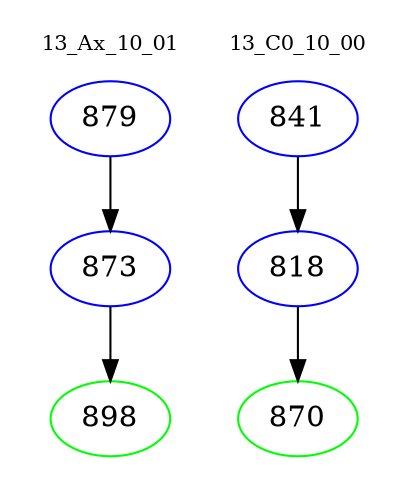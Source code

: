 digraph{
subgraph cluster_0 {
color = white
label = "13_Ax_10_01";
fontsize=10;
T0_879 [label="879", color="blue"]
T0_879 -> T0_873 [color="black"]
T0_873 [label="873", color="blue"]
T0_873 -> T0_898 [color="black"]
T0_898 [label="898", color="green"]
}
subgraph cluster_1 {
color = white
label = "13_C0_10_00";
fontsize=10;
T1_841 [label="841", color="blue"]
T1_841 -> T1_818 [color="black"]
T1_818 [label="818", color="blue"]
T1_818 -> T1_870 [color="black"]
T1_870 [label="870", color="green"]
}
}
